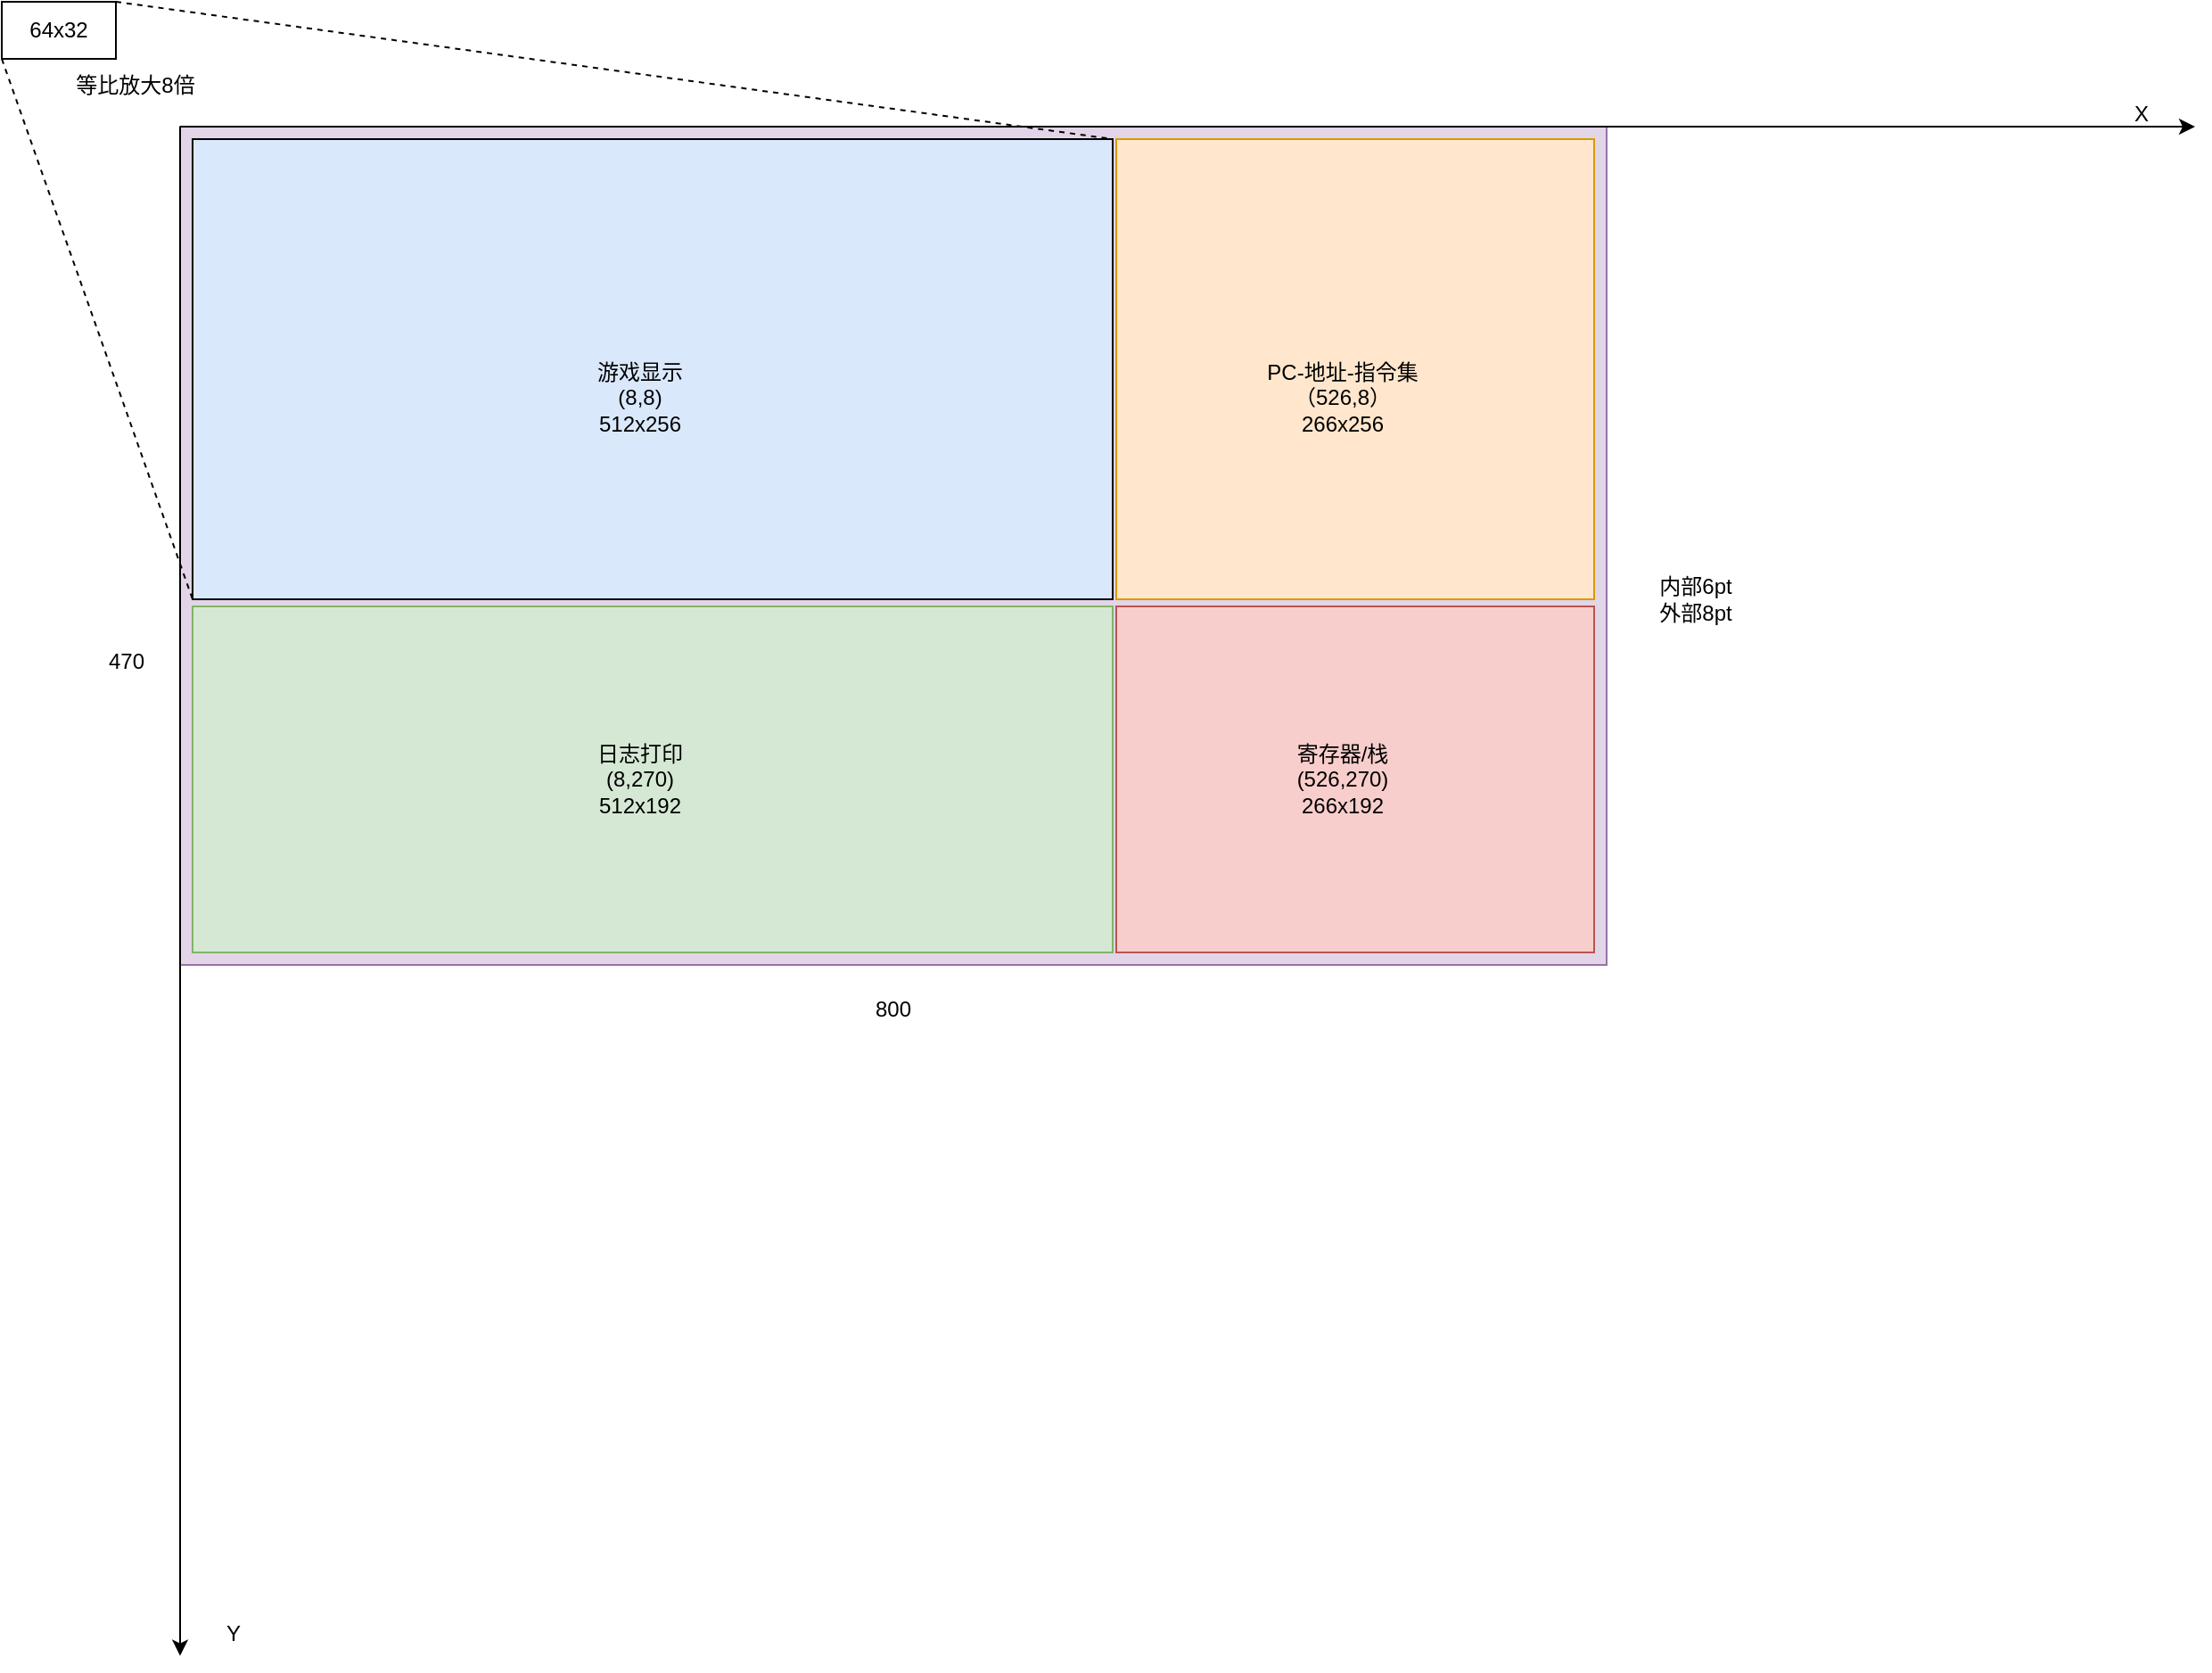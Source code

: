 <mxfile scale="1" border="1">
    <diagram id="fi_LJApwSU1rLJk3nP5o" name="展示">
        <mxGraphModel dx="1313" dy="1161" grid="1" gridSize="1" guides="1" tooltips="1" connect="1" arrows="1" fold="1" page="0" pageScale="1" pageWidth="827" pageHeight="1169" math="0" shadow="0">
            <root>
                <mxCell id="0"/>
                <mxCell id="1" parent="0"/>
                <mxCell id="HdebAHhrYsAGTr4B4Djl-1" value="" style="rounded=0;whiteSpace=wrap;html=1;fontSize=12;fillColor=#e1d5e7;strokeColor=#9673a6;" parent="1" vertex="1">
                    <mxGeometry width="800" height="470" as="geometry"/>
                </mxCell>
                <mxCell id="HdebAHhrYsAGTr4B4Djl-2" value="" style="rounded=0;whiteSpace=wrap;html=1;strokeColor=#000000;fontSize=12;fillColor=#dae8fc;movable=1;resizable=1;rotatable=1;deletable=1;editable=1;locked=0;connectable=1;" parent="1" vertex="1">
                    <mxGeometry x="7" y="7" width="516" height="258" as="geometry"/>
                </mxCell>
                <mxCell id="Y9K5SOgR9H9bx-Cjpk4M-1" value="" style="rounded=0;whiteSpace=wrap;html=1;strokeColor=#82b366;fontSize=12;fillColor=#d5e8d4;movable=1;resizable=1;rotatable=1;deletable=1;editable=1;locked=0;connectable=1;" parent="1" vertex="1">
                    <mxGeometry x="7" y="269" width="516" height="194" as="geometry"/>
                </mxCell>
                <mxCell id="Y9K5SOgR9H9bx-Cjpk4M-2" value="" style="rounded=0;whiteSpace=wrap;html=1;strokeColor=#d79b00;fontSize=12;fillColor=#ffe6cc;movable=1;resizable=1;rotatable=1;deletable=1;editable=1;locked=0;connectable=1;" parent="1" vertex="1">
                    <mxGeometry x="525" y="7" width="268" height="258" as="geometry"/>
                </mxCell>
                <mxCell id="Y9K5SOgR9H9bx-Cjpk4M-3" value="" style="rounded=0;whiteSpace=wrap;html=1;strokeColor=#b85450;fontSize=12;fillColor=#f8cecc;movable=1;resizable=1;rotatable=1;deletable=1;editable=1;locked=0;connectable=1;" parent="1" vertex="1">
                    <mxGeometry x="525" y="269" width="268" height="194" as="geometry"/>
                </mxCell>
                <mxCell id="Y9K5SOgR9H9bx-Cjpk4M-4" value="游戏显示(8,8)&lt;div&gt;512x256&lt;/div&gt;" style="text;html=1;align=center;verticalAlign=middle;whiteSpace=wrap;rounded=0;" parent="1" vertex="1">
                    <mxGeometry x="228" y="137" width="60" height="30" as="geometry"/>
                </mxCell>
                <mxCell id="Y9K5SOgR9H9bx-Cjpk4M-5" value="PC-地址-指令集&lt;div&gt;&lt;font color=&quot;#000000&quot;&gt;（526,8）&lt;br&gt;&lt;/font&gt;&lt;div&gt;266x256&lt;/div&gt;&lt;/div&gt;" style="text;html=1;align=center;verticalAlign=middle;whiteSpace=wrap;rounded=0;" parent="1" vertex="1">
                    <mxGeometry x="608" y="137" width="88" height="30" as="geometry"/>
                </mxCell>
                <mxCell id="Y9K5SOgR9H9bx-Cjpk4M-7" value="800" style="text;html=1;align=center;verticalAlign=middle;whiteSpace=wrap;rounded=0;" parent="1" vertex="1">
                    <mxGeometry x="370" y="480" width="60" height="30" as="geometry"/>
                </mxCell>
                <mxCell id="Y9K5SOgR9H9bx-Cjpk4M-8" value="470" style="text;html=1;align=center;verticalAlign=middle;whiteSpace=wrap;rounded=0;" parent="1" vertex="1">
                    <mxGeometry x="-60" y="285" width="60" height="30" as="geometry"/>
                </mxCell>
                <mxCell id="2" value="" style="endArrow=classic;html=1;exitX=0;exitY=0;exitDx=0;exitDy=0;" parent="1" source="HdebAHhrYsAGTr4B4Djl-1" edge="1">
                    <mxGeometry width="50" height="50" relative="1" as="geometry">
                        <mxPoint x="190" y="-30" as="sourcePoint"/>
                        <mxPoint x="1130" as="targetPoint"/>
                    </mxGeometry>
                </mxCell>
                <mxCell id="3" value="X" style="text;html=1;align=center;verticalAlign=middle;whiteSpace=wrap;rounded=0;" parent="1" vertex="1">
                    <mxGeometry x="1070" y="-22" width="60" height="30" as="geometry"/>
                </mxCell>
                <mxCell id="4" value="" style="endArrow=classic;html=1;" parent="1" edge="1">
                    <mxGeometry width="50" height="50" relative="1" as="geometry">
                        <mxPoint as="sourcePoint"/>
                        <mxPoint y="857.333" as="targetPoint"/>
                    </mxGeometry>
                </mxCell>
                <mxCell id="5" value="Y" style="text;html=1;align=center;verticalAlign=middle;whiteSpace=wrap;rounded=0;" parent="1" vertex="1">
                    <mxGeometry y="830" width="60" height="30" as="geometry"/>
                </mxCell>
                <mxCell id="6" value="64x32" style="rounded=0;whiteSpace=wrap;html=1;" parent="1" vertex="1">
                    <mxGeometry x="-100" y="-70" width="64" height="32" as="geometry"/>
                </mxCell>
                <mxCell id="7" value="" style="endArrow=none;dashed=1;html=1;exitX=0;exitY=1;exitDx=0;exitDy=0;entryX=0;entryY=1;entryDx=0;entryDy=0;" parent="1" source="6" target="HdebAHhrYsAGTr4B4Djl-2" edge="1">
                    <mxGeometry width="50" height="50" relative="1" as="geometry">
                        <mxPoint x="440" y="170" as="sourcePoint"/>
                        <mxPoint x="490" y="120" as="targetPoint"/>
                    </mxGeometry>
                </mxCell>
                <mxCell id="8" value="" style="endArrow=none;dashed=1;html=1;exitX=1;exitY=0;exitDx=0;exitDy=0;entryX=1;entryY=0;entryDx=0;entryDy=0;" parent="1" source="6" target="HdebAHhrYsAGTr4B4Djl-2" edge="1">
                    <mxGeometry width="50" height="50" relative="1" as="geometry">
                        <mxPoint x="440" y="170" as="sourcePoint"/>
                        <mxPoint x="490" y="120" as="targetPoint"/>
                    </mxGeometry>
                </mxCell>
                <mxCell id="9" value="等比放大8倍" style="text;html=1;align=center;verticalAlign=middle;whiteSpace=wrap;rounded=0;" parent="1" vertex="1">
                    <mxGeometry x="-60" y="-38" width="70" height="30" as="geometry"/>
                </mxCell>
                <mxCell id="10" value="日志打印&lt;div&gt;&lt;font color=&quot;#000000&quot;&gt;(8,270)&lt;br&gt;&lt;/font&gt;&lt;div&gt;512x192&lt;/div&gt;&lt;/div&gt;" style="text;html=1;align=center;verticalAlign=middle;whiteSpace=wrap;rounded=0;" parent="1" vertex="1">
                    <mxGeometry x="228" y="351" width="60" height="30" as="geometry"/>
                </mxCell>
                <mxCell id="11" value="寄存器/栈&lt;div&gt;&lt;font color=&quot;#000000&quot;&gt;(526,270)&lt;br&gt;&lt;/font&gt;&lt;div&gt;266x192&lt;/div&gt;&lt;/div&gt;" style="text;html=1;align=center;verticalAlign=middle;whiteSpace=wrap;rounded=0;" parent="1" vertex="1">
                    <mxGeometry x="622" y="351" width="60" height="30" as="geometry"/>
                </mxCell>
                <mxCell id="13" value="内部6pt&lt;div&gt;外部8pt&lt;/div&gt;" style="text;html=1;align=center;verticalAlign=middle;whiteSpace=wrap;rounded=0;" parent="1" vertex="1">
                    <mxGeometry x="820" y="250" width="60" height="30" as="geometry"/>
                </mxCell>
            </root>
        </mxGraphModel>
    </diagram>
    <diagram id="4iXFAcOOUf3KrjSNP_4P" name="结构">
        <mxGraphModel dx="1740" dy="761" grid="1" gridSize="10" guides="1" tooltips="1" connect="1" arrows="1" fold="1" page="1" pageScale="1" pageWidth="827" pageHeight="1169" math="0" shadow="0">
            <root>
                <mxCell id="0"/>
                <mxCell id="1" parent="0"/>
                <mxCell id="_tNwb0YuUMq8zvEkBYjF-1" value="ram" style="rounded=0;whiteSpace=wrap;html=1;" parent="1" vertex="1">
                    <mxGeometry x="-450" y="560" width="40" height="60" as="geometry"/>
                </mxCell>
                <mxCell id="_tNwb0YuUMq8zvEkBYjF-3" style="edgeStyle=orthogonalEdgeStyle;rounded=0;orthogonalLoop=1;jettySize=auto;html=1;" parent="1" source="_tNwb0YuUMq8zvEkBYjF-2" target="_tNwb0YuUMq8zvEkBYjF-1" edge="1">
                    <mxGeometry relative="1" as="geometry"/>
                </mxCell>
                <mxCell id="_tNwb0YuUMq8zvEkBYjF-2" value="Games" style="rounded=0;whiteSpace=wrap;html=1;" parent="1" vertex="1">
                    <mxGeometry x="-710" y="530" width="50" height="20" as="geometry"/>
                </mxCell>
                <mxCell id="_tNwb0YuUMq8zvEkBYjF-4" value="一堆指令集：&lt;br&gt;定义输入输出，控制chip8在屏幕上显示" style="text;html=1;strokeColor=none;fillColor=none;align=center;verticalAlign=middle;whiteSpace=wrap;rounded=0;" parent="1" vertex="1">
                    <mxGeometry x="-795.62" y="550" width="221.25" height="30" as="geometry"/>
                </mxCell>
                <mxCell id="_tNwb0YuUMq8zvEkBYjF-5" value="图案：通过描绘像素点来实现" style="text;html=1;strokeColor=none;fillColor=none;align=center;verticalAlign=middle;whiteSpace=wrap;rounded=0;" parent="1" vertex="1">
                    <mxGeometry x="-762.49" y="510" width="172.49" height="20" as="geometry"/>
                </mxCell>
                <mxCell id="_tNwb0YuUMq8zvEkBYjF-6" value="图像" style="rounded=0;whiteSpace=wrap;html=1;direction=south;" parent="1" vertex="1">
                    <mxGeometry x="-530" y="625" width="60" height="20" as="geometry"/>
                </mxCell>
                <mxCell id="_tNwb0YuUMq8zvEkBYjF-7" value="声音" style="rounded=0;whiteSpace=wrap;html=1;direction=south;" parent="1" vertex="1">
                    <mxGeometry x="-470" y="625" width="60" height="20" as="geometry"/>
                </mxCell>
                <mxCell id="_tNwb0YuUMq8zvEkBYjF-11" value="使用sdl2来代替" style="text;html=1;strokeColor=none;fillColor=none;align=center;verticalAlign=middle;whiteSpace=wrap;rounded=0;" parent="1" vertex="1">
                    <mxGeometry x="-630" y="620" width="100" height="30" as="geometry"/>
                </mxCell>
                <mxCell id="_tNwb0YuUMq8zvEkBYjF-12" value="" style="endArrow=none;dashed=1;html=1;rounded=0;exitX=1;exitY=0;exitDx=0;exitDy=0;entryX=0;entryY=0;entryDx=0;entryDy=0;" parent="1" source="_tNwb0YuUMq8zvEkBYjF-1" target="_tNwb0YuUMq8zvEkBYjF-22" edge="1">
                    <mxGeometry width="50" height="50" relative="1" as="geometry">
                        <mxPoint x="-270" y="520" as="sourcePoint"/>
                        <mxPoint x="-250" y="330" as="targetPoint"/>
                    </mxGeometry>
                </mxCell>
                <mxCell id="_tNwb0YuUMq8zvEkBYjF-13" value="" style="endArrow=none;dashed=1;html=1;rounded=0;exitX=1;exitY=1;exitDx=0;exitDy=0;entryX=0;entryY=1;entryDx=0;entryDy=0;" parent="1" source="_tNwb0YuUMq8zvEkBYjF-1" target="_tNwb0YuUMq8zvEkBYjF-14" edge="1">
                    <mxGeometry width="50" height="50" relative="1" as="geometry">
                        <mxPoint x="-270" y="520" as="sourcePoint"/>
                        <mxPoint x="-240" y="680" as="targetPoint"/>
                    </mxGeometry>
                </mxCell>
                <mxCell id="_tNwb0YuUMq8zvEkBYjF-14" value="" style="rounded=0;whiteSpace=wrap;html=1;fillColor=#d5e8d4;strokeColor=#000000;" parent="1" vertex="1">
                    <mxGeometry x="-250" y="630" width="80" height="40" as="geometry"/>
                </mxCell>
                <mxCell id="_tNwb0YuUMq8zvEkBYjF-15" value="0x000" style="text;html=1;strokeColor=none;fillColor=none;align=center;verticalAlign=middle;whiteSpace=wrap;rounded=0;" parent="1" vertex="1">
                    <mxGeometry x="-170" y="660" width="40" height="20" as="geometry"/>
                </mxCell>
                <mxCell id="_tNwb0YuUMq8zvEkBYjF-16" value="0x200" style="text;html=1;strokeColor=none;fillColor=none;align=center;verticalAlign=middle;whiteSpace=wrap;rounded=0;" parent="1" vertex="1">
                    <mxGeometry x="-180" y="620" width="60" height="20" as="geometry"/>
                </mxCell>
                <mxCell id="_tNwb0YuUMq8zvEkBYjF-17" value="" style="rounded=0;whiteSpace=wrap;html=1;" parent="1" vertex="1">
                    <mxGeometry x="-250" y="550" width="80" height="80" as="geometry"/>
                </mxCell>
                <mxCell id="_tNwb0YuUMq8zvEkBYjF-29" style="edgeStyle=orthogonalEdgeStyle;rounded=0;orthogonalLoop=1;jettySize=auto;html=1;" parent="1" source="_tNwb0YuUMq8zvEkBYjF-18" target="_tNwb0YuUMq8zvEkBYjF-16" edge="1">
                    <mxGeometry relative="1" as="geometry"/>
                </mxCell>
                <mxCell id="_tNwb0YuUMq8zvEkBYjF-18" value="大部分chip程序开始地址" style="text;html=1;strokeColor=none;fillColor=none;align=center;verticalAlign=middle;whiteSpace=wrap;rounded=0;dashed=1;" parent="1" vertex="1">
                    <mxGeometry x="-50" y="615" width="140" height="30" as="geometry"/>
                </mxCell>
                <mxCell id="_tNwb0YuUMq8zvEkBYjF-20" value="0x600" style="text;html=1;strokeColor=none;fillColor=none;align=center;verticalAlign=middle;whiteSpace=wrap;rounded=0;" parent="1" vertex="1">
                    <mxGeometry x="-180" y="545" width="60" height="20" as="geometry"/>
                </mxCell>
                <mxCell id="_tNwb0YuUMq8zvEkBYjF-30" style="edgeStyle=orthogonalEdgeStyle;rounded=0;orthogonalLoop=1;jettySize=auto;html=1;" parent="1" source="_tNwb0YuUMq8zvEkBYjF-21" target="_tNwb0YuUMq8zvEkBYjF-20" edge="1">
                    <mxGeometry relative="1" as="geometry"/>
                </mxCell>
                <mxCell id="_tNwb0YuUMq8zvEkBYjF-21" value="ETI 600 chip程序开始地址" style="text;html=1;strokeColor=none;fillColor=none;align=center;verticalAlign=middle;whiteSpace=wrap;rounded=0;dashed=1;" parent="1" vertex="1">
                    <mxGeometry x="-50" y="540" width="150" height="30" as="geometry"/>
                </mxCell>
                <mxCell id="_tNwb0YuUMq8zvEkBYjF-22" value="" style="rounded=0;whiteSpace=wrap;html=1;" parent="1" vertex="1">
                    <mxGeometry x="-250" y="320" width="80" height="230" as="geometry"/>
                </mxCell>
                <mxCell id="_tNwb0YuUMq8zvEkBYjF-23" value="0xFFF" style="text;html=1;strokeColor=none;fillColor=none;align=center;verticalAlign=middle;whiteSpace=wrap;rounded=0;" parent="1" vertex="1">
                    <mxGeometry x="-180" y="310" width="60" height="20" as="geometry"/>
                </mxCell>
                <mxCell id="_tNwb0YuUMq8zvEkBYjF-24" value="" style="shape=curlyBracket;whiteSpace=wrap;html=1;rounded=1;flipH=1;labelPosition=right;verticalLabelPosition=middle;align=left;verticalAlign=middle;" parent="1" vertex="1">
                    <mxGeometry x="-130" y="630" width="20" height="40" as="geometry"/>
                </mxCell>
                <mxCell id="_tNwb0YuUMq8zvEkBYjF-25" value="&lt;span style=&quot;&quot;&gt;interpreter&lt;/span&gt;" style="text;html=1;align=center;verticalAlign=middle;resizable=0;points=[];autosize=1;strokeColor=none;fillColor=none;" parent="1" vertex="1">
                    <mxGeometry x="-120" y="635" width="80" height="30" as="geometry"/>
                </mxCell>
                <mxCell id="_tNwb0YuUMq8zvEkBYjF-27" value="" style="rounded=0;whiteSpace=wrap;html=1;" parent="1" vertex="1">
                    <mxGeometry x="-530" y="560" width="80" height="60" as="geometry"/>
                </mxCell>
                <mxCell id="_tNwb0YuUMq8zvEkBYjF-28" value="4k" style="text;html=1;strokeColor=none;fillColor=none;align=center;verticalAlign=middle;whiteSpace=wrap;rounded=0;" parent="1" vertex="1">
                    <mxGeometry x="-420" y="575" width="60" height="30" as="geometry"/>
                </mxCell>
                <mxCell id="_tNwb0YuUMq8zvEkBYjF-31" value="留给屏幕256字节&lt;br&gt;64x32分辨率(bit)" style="rounded=0;whiteSpace=wrap;html=1;strokeColor=#000000;fillColor=#FFFFFF;fontSize=10;" parent="1" vertex="1">
                    <mxGeometry x="-250" y="320" width="80" height="30" as="geometry"/>
                </mxCell>
                <mxCell id="_tNwb0YuUMq8zvEkBYjF-32" value="0xF00" style="text;html=1;strokeColor=none;fillColor=none;align=center;verticalAlign=middle;whiteSpace=wrap;rounded=0;" parent="1" vertex="1">
                    <mxGeometry x="-180" y="340" width="60" height="20" as="geometry"/>
                </mxCell>
                <mxCell id="_tNwb0YuUMq8zvEkBYjF-33" value="加载读取" style="text;html=1;strokeColor=none;fillColor=none;align=center;verticalAlign=middle;whiteSpace=wrap;rounded=0;fontSize=12;" parent="1" vertex="1">
                    <mxGeometry x="-590" y="515" width="60" height="30" as="geometry"/>
                </mxCell>
            </root>
        </mxGraphModel>
    </diagram>
    <diagram id="qLTkNTbuO9mnDjjRiKjb" name="第 3 页">
        <mxGraphModel dx="913" dy="761" grid="1" gridSize="10" guides="1" tooltips="1" connect="1" arrows="1" fold="1" page="1" pageScale="1" pageWidth="827" pageHeight="1169" math="0" shadow="0">
            <root>
                <mxCell id="0"/>
                <mxCell id="1" parent="0"/>
                <mxCell id="qSmsncFZpV9MIXdERPOc-1" value="" style="rounded=0;whiteSpace=wrap;html=1;fillColor=#d5e8d4;strokeColor=#82b366;" parent="1" vertex="1">
                    <mxGeometry x="20" y="130" width="630" height="360" as="geometry"/>
                </mxCell>
                <mxCell id="qSmsncFZpV9MIXdERPOc-4" value="7" style="text;html=1;align=center;verticalAlign=middle;whiteSpace=wrap;rounded=0;" parent="1" vertex="1">
                    <mxGeometry x="615" y="380" width="25" height="20" as="geometry"/>
                </mxCell>
                <mxCell id="qSmsncFZpV9MIXdERPOc-6" value="7" style="text;html=1;align=center;verticalAlign=middle;whiteSpace=wrap;rounded=0;" parent="1" vertex="1">
                    <mxGeometry x="20" y="380" width="25" height="20" as="geometry"/>
                </mxCell>
                <mxCell id="qSmsncFZpV9MIXdERPOc-9" value="7" style="text;html=1;align=center;verticalAlign=middle;whiteSpace=wrap;rounded=0;" parent="1" vertex="1">
                    <mxGeometry x="155" y="460" width="25" height="20" as="geometry"/>
                </mxCell>
                <mxCell id="qSmsncFZpV9MIXdERPOc-12" value="" style="rounded=0;whiteSpace=wrap;html=1;fillColor=#ffe6cc;strokeColor=#d79b00;" parent="1" vertex="1">
                    <mxGeometry x="50" y="160" width="270" height="140" as="geometry"/>
                </mxCell>
                <mxCell id="qSmsncFZpV9MIXdERPOc-13" value="没缩水的区域" style="rounded=0;whiteSpace=wrap;html=1;fillColor=#dae8fc;strokeColor=#6c8ebf;" parent="1" vertex="1">
                    <mxGeometry x="60" y="170" width="250" height="120" as="geometry"/>
                </mxCell>
                <mxCell id="qSmsncFZpV9MIXdERPOc-14" value="1" style="text;html=1;align=center;verticalAlign=middle;whiteSpace=wrap;rounded=0;" parent="1" vertex="1">
                    <mxGeometry x="50" y="210" width="10" height="10" as="geometry"/>
                </mxCell>
                <mxCell id="qSmsncFZpV9MIXdERPOc-16" value="1" style="text;html=1;align=center;verticalAlign=middle;whiteSpace=wrap;rounded=0;" parent="1" vertex="1">
                    <mxGeometry x="145" y="160" width="10" height="10" as="geometry"/>
                </mxCell>
                <mxCell id="qSmsncFZpV9MIXdERPOc-20" value="" style="rounded=0;whiteSpace=wrap;html=1;fillColor=#ffe6cc;strokeColor=#d79b00;" parent="1" vertex="1">
                    <mxGeometry x="50" y="320" width="270" height="140" as="geometry"/>
                </mxCell>
                <mxCell id="qSmsncFZpV9MIXdERPOc-21" value="没缩水的区域" style="rounded=0;whiteSpace=wrap;html=1;fillColor=#dae8fc;strokeColor=#6c8ebf;" parent="1" vertex="1">
                    <mxGeometry x="60" y="330" width="250" height="120" as="geometry"/>
                </mxCell>
                <mxCell id="qSmsncFZpV9MIXdERPOc-23" value="7" style="text;html=1;align=center;verticalAlign=middle;whiteSpace=wrap;rounded=0;" parent="1" vertex="1">
                    <mxGeometry x="490" y="460" width="25" height="20" as="geometry"/>
                </mxCell>
                <mxCell id="qSmsncFZpV9MIXdERPOc-25" value="" style="rounded=0;whiteSpace=wrap;html=1;fillColor=#ffe6cc;strokeColor=#d79b00;" parent="1" vertex="1">
                    <mxGeometry x="340" y="160" width="275" height="140" as="geometry"/>
                </mxCell>
                <mxCell id="qSmsncFZpV9MIXdERPOc-26" value="没缩水的区域" style="rounded=0;whiteSpace=wrap;html=1;fillColor=#dae8fc;strokeColor=#6c8ebf;" parent="1" vertex="1">
                    <mxGeometry x="350" y="170" width="250" height="120" as="geometry"/>
                </mxCell>
                <mxCell id="qSmsncFZpV9MIXdERPOc-27" value="1" style="text;html=1;align=center;verticalAlign=middle;whiteSpace=wrap;rounded=0;" parent="1" vertex="1">
                    <mxGeometry x="340" y="210" width="10" height="10" as="geometry"/>
                </mxCell>
                <mxCell id="qSmsncFZpV9MIXdERPOc-28" value="1" style="text;html=1;align=center;verticalAlign=middle;whiteSpace=wrap;rounded=0;" parent="1" vertex="1">
                    <mxGeometry x="440" y="160" width="10" height="10" as="geometry"/>
                </mxCell>
                <mxCell id="qSmsncFZpV9MIXdERPOc-29" value="" style="rounded=0;whiteSpace=wrap;html=1;fillColor=#ffe6cc;strokeColor=#d79b00;" parent="1" vertex="1">
                    <mxGeometry x="340" y="320" width="275" height="140" as="geometry"/>
                </mxCell>
                <mxCell id="qSmsncFZpV9MIXdERPOc-30" value="没缩水的区域" style="rounded=0;whiteSpace=wrap;html=1;fillColor=#dae8fc;strokeColor=#6c8ebf;" parent="1" vertex="1">
                    <mxGeometry x="350" y="330" width="250" height="120" as="geometry"/>
                </mxCell>
                <mxCell id="qSmsncFZpV9MIXdERPOc-34" value="4" style="text;html=1;align=center;verticalAlign=middle;whiteSpace=wrap;rounded=0;" parent="1" vertex="1">
                    <mxGeometry x="137.5" y="295" width="60" height="30" as="geometry"/>
                </mxCell>
                <mxCell id="eI-W607EHuijptONe7kx-1" value="4" style="text;html=1;align=center;verticalAlign=middle;whiteSpace=wrap;rounded=0;" vertex="1" parent="1">
                    <mxGeometry x="300" y="240" width="60" height="30" as="geometry"/>
                </mxCell>
            </root>
        </mxGraphModel>
    </diagram>
</mxfile>